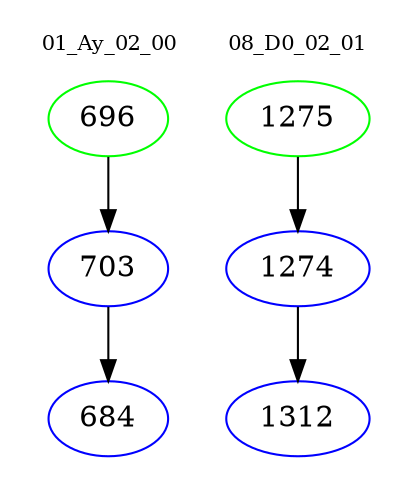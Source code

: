 digraph{
subgraph cluster_0 {
color = white
label = "01_Ay_02_00";
fontsize=10;
T0_696 [label="696", color="green"]
T0_696 -> T0_703 [color="black"]
T0_703 [label="703", color="blue"]
T0_703 -> T0_684 [color="black"]
T0_684 [label="684", color="blue"]
}
subgraph cluster_1 {
color = white
label = "08_D0_02_01";
fontsize=10;
T1_1275 [label="1275", color="green"]
T1_1275 -> T1_1274 [color="black"]
T1_1274 [label="1274", color="blue"]
T1_1274 -> T1_1312 [color="black"]
T1_1312 [label="1312", color="blue"]
}
}
